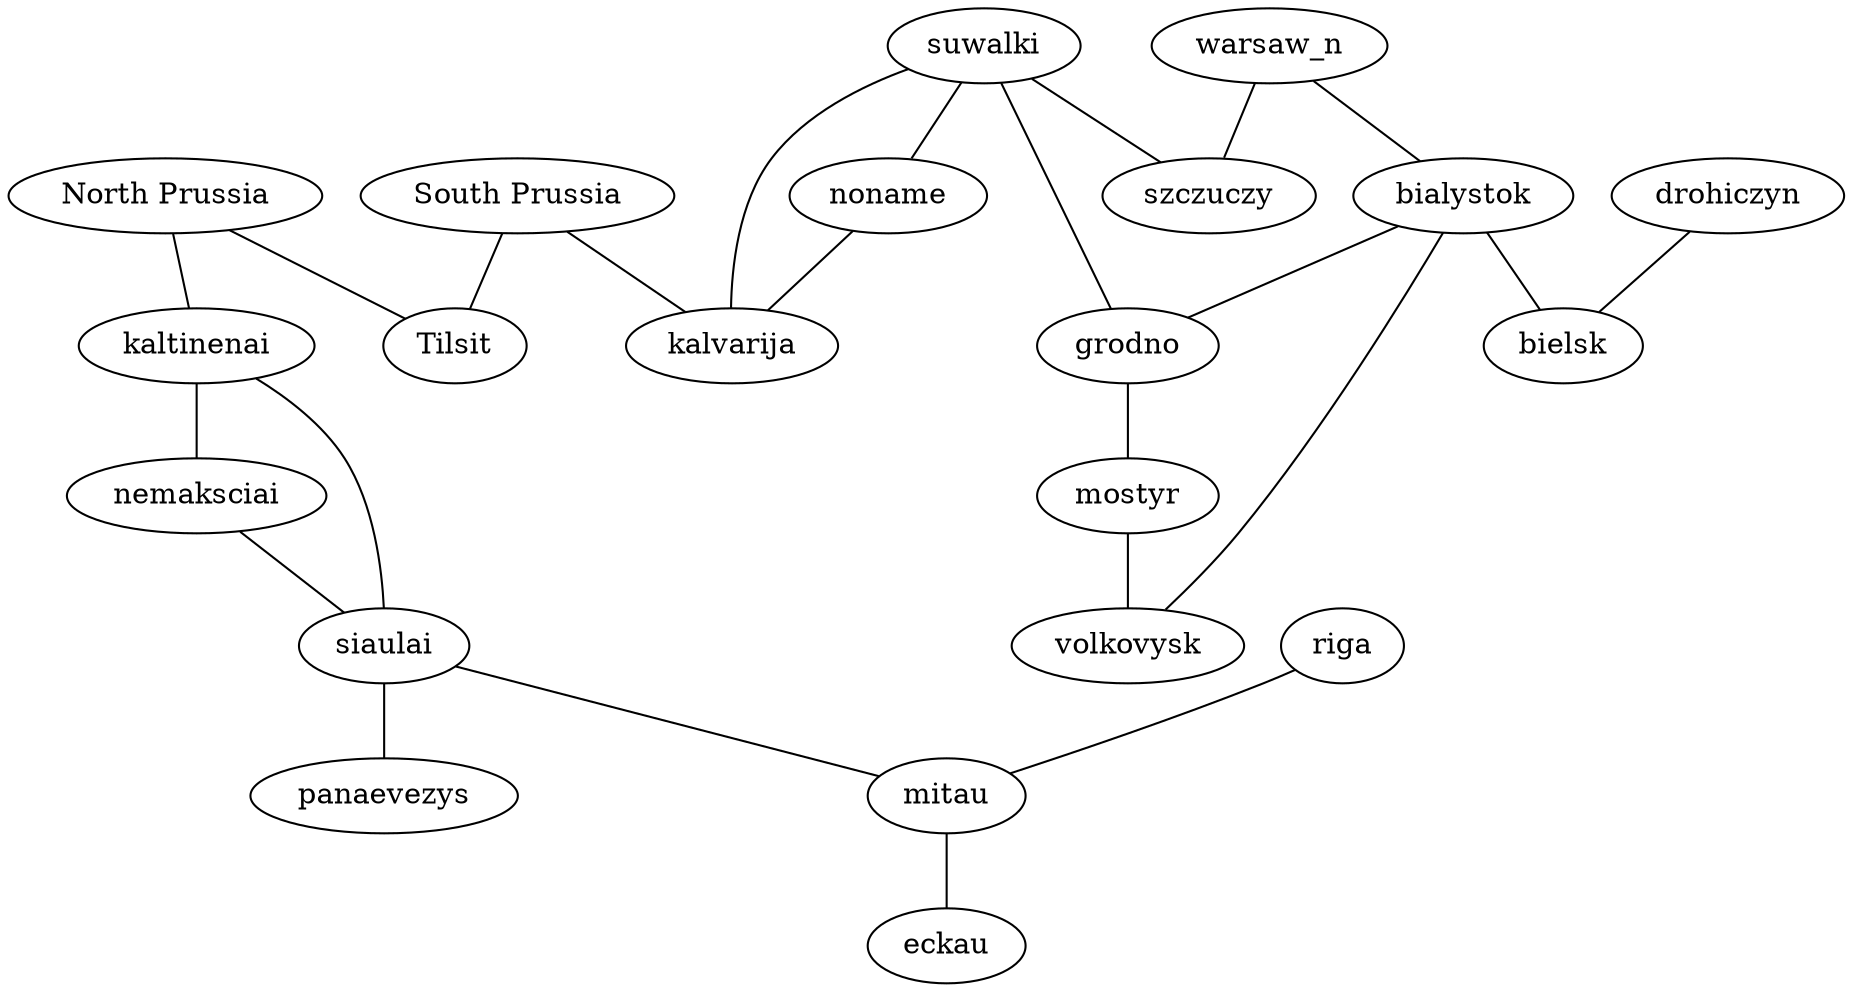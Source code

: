 
// dot1812/map.dot

strict graph {
  prussia_n [label="North Prussia"];
  prussia_s [label="South Prussia"];
  tilsit [label="Tilsit"];
  prussia_n -- tilsit;
  prussia_n -- kaltinenai;
  kaltinenai -- nemaksciai;
  nemaksciai -- siaulai;
  kaltinenai -- siaulai;
  siaulai -- mitau;
  siaulai -- panaevezys;
  riga -- mitau;
  mitau -- eckau;
  prussia_s -- tilsit;
  prussia_s -- kalvarija;
  suwalki -- kalvarija;
  suwalki -- szczuczy;
  suwalki -- noname;
  noname -- kalvarija;
  warsaw_n -- szczuczy;
  warsaw_n -- bialystok;
  bialystok -- bielsk;
  drohiczyn -- bielsk;
  bialystok -- volkovysk;
  mostyr -- volkovysk;
  bialystok -- grodno;
  suwalki -- grodno;
  grodno -- mostyr;
}
